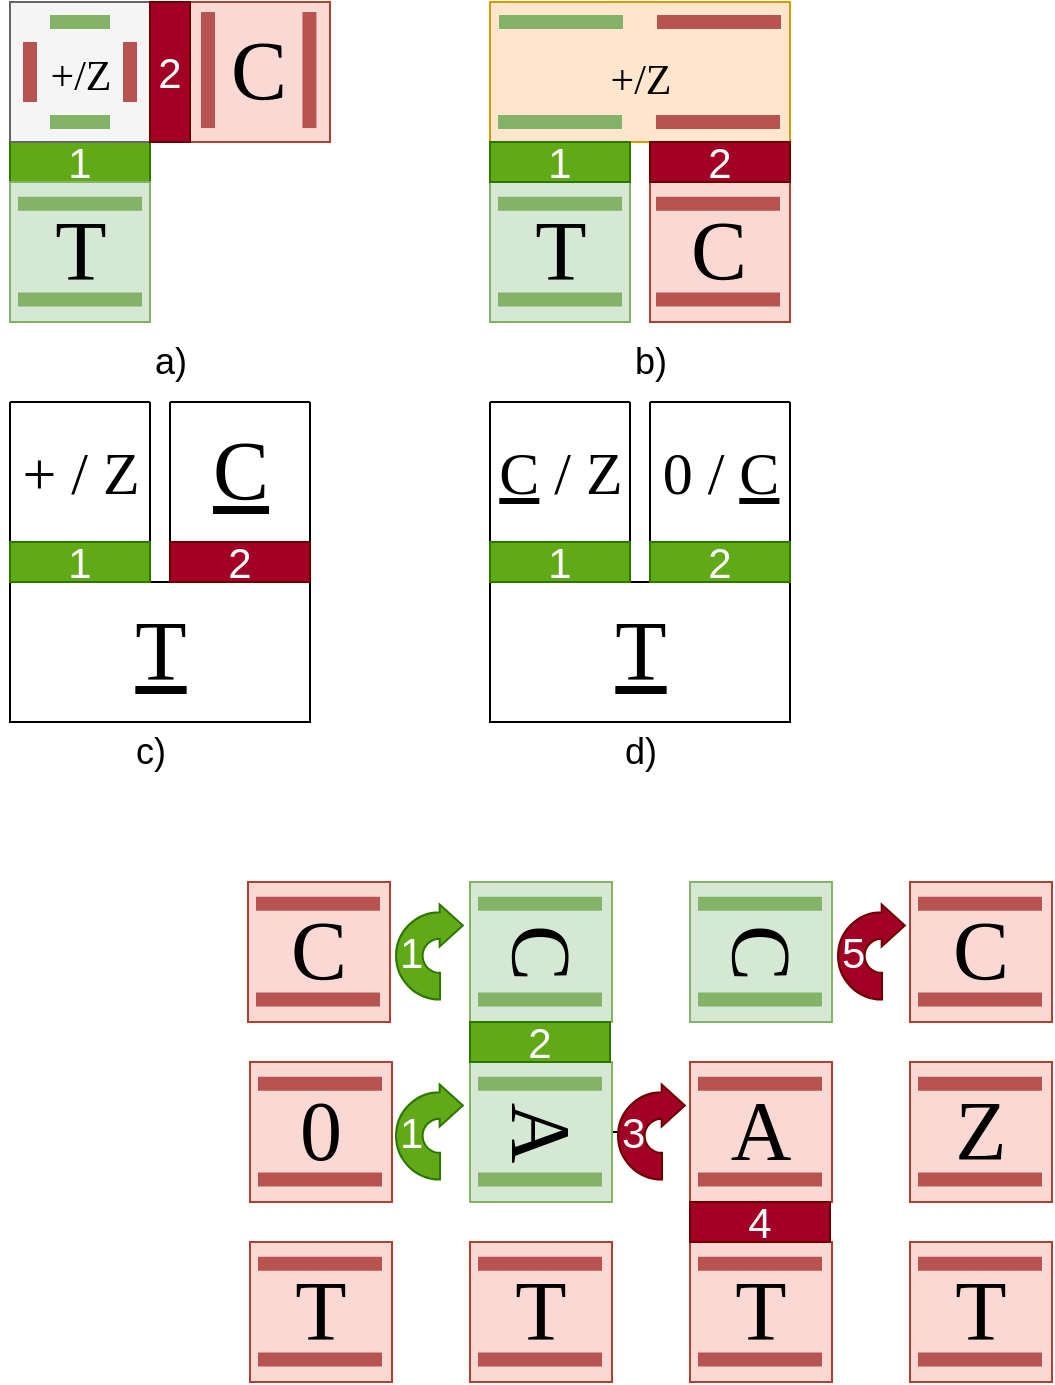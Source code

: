 <mxfile version="28.0.7">
  <diagram name="Page-1" id="nvPgF2uKXpndHgitnm1l">
    <mxGraphModel dx="570" dy="346" grid="1" gridSize="10" guides="1" tooltips="1" connect="1" arrows="1" fold="1" page="1" pageScale="1" pageWidth="827" pageHeight="1169" math="0" shadow="0">
      <root>
        <mxCell id="0" />
        <mxCell id="1" parent="0" />
        <mxCell id="uUMKanFMK57B4EQ0Y6xT-107" value="" style="rounded=0;whiteSpace=wrap;html=1;fillColor=#fad9d5;strokeColor=#ae4132;" vertex="1" parent="1">
          <mxGeometry x="170" y="80" width="70" height="70" as="geometry" />
        </mxCell>
        <mxCell id="quCFVB519tc5CZQaFRDl-12" value="" style="swimlane;startSize=0;" parent="1" vertex="1">
          <mxGeometry x="80" y="370" width="150" height="70" as="geometry" />
        </mxCell>
        <mxCell id="quCFVB519tc5CZQaFRDl-35" value="&lt;u&gt;&lt;font&gt;T&lt;/font&gt;&lt;/u&gt;" style="text;html=1;align=center;verticalAlign=middle;resizable=0;points=[];autosize=1;strokeColor=none;fillColor=none;fontSize=42;fontFamily=Garamond;" parent="quCFVB519tc5CZQaFRDl-12" vertex="1">
          <mxGeometry x="50" y="5" width="50" height="60" as="geometry" />
        </mxCell>
        <mxCell id="quCFVB519tc5CZQaFRDl-13" value="" style="swimlane;startSize=0;" parent="1" vertex="1">
          <mxGeometry x="80" y="280" width="70" height="70" as="geometry" />
        </mxCell>
        <mxCell id="quCFVB519tc5CZQaFRDl-33" value="&lt;font style=&quot;font-size: 30px;&quot;&gt;+ / Z&lt;/font&gt;" style="text;html=1;align=center;verticalAlign=middle;resizable=0;points=[];autosize=1;strokeColor=none;fillColor=none;fontSize=32;fontFamily=Garamond;" parent="quCFVB519tc5CZQaFRDl-13" vertex="1">
          <mxGeometry x="-5" y="10" width="80" height="50" as="geometry" />
        </mxCell>
        <mxCell id="quCFVB519tc5CZQaFRDl-14" value="" style="swimlane;startSize=0;" parent="1" vertex="1">
          <mxGeometry x="160" y="280" width="70" height="70" as="geometry" />
        </mxCell>
        <mxCell id="quCFVB519tc5CZQaFRDl-34" value="&lt;u&gt;&lt;font&gt;C&lt;/font&gt;&lt;/u&gt;" style="text;html=1;align=center;verticalAlign=middle;resizable=0;points=[];autosize=1;strokeColor=none;fillColor=none;fontSize=42;fontFamily=Garamond;" parent="quCFVB519tc5CZQaFRDl-14" vertex="1">
          <mxGeometry x="10" y="5" width="50" height="60" as="geometry" />
        </mxCell>
        <mxCell id="quCFVB519tc5CZQaFRDl-15" value="" style="swimlane;startSize=0;" parent="1" vertex="1">
          <mxGeometry x="320" y="370" width="150" height="70" as="geometry" />
        </mxCell>
        <mxCell id="quCFVB519tc5CZQaFRDl-39" value="&lt;u&gt;&lt;font&gt;T&lt;/font&gt;&lt;/u&gt;" style="text;html=1;align=center;verticalAlign=middle;resizable=0;points=[];autosize=1;strokeColor=none;fillColor=none;fontSize=42;fontFamily=Garamond;" parent="quCFVB519tc5CZQaFRDl-15" vertex="1">
          <mxGeometry x="50" y="5" width="50" height="60" as="geometry" />
        </mxCell>
        <mxCell id="quCFVB519tc5CZQaFRDl-16" value="" style="swimlane;startSize=0;" parent="1" vertex="1">
          <mxGeometry x="320" y="280" width="70" height="70" as="geometry" />
        </mxCell>
        <mxCell id="quCFVB519tc5CZQaFRDl-36" value="&lt;u&gt;C&lt;/u&gt; / Z" style="text;html=1;align=center;verticalAlign=middle;resizable=0;points=[];autosize=1;strokeColor=none;fillColor=none;fontSize=30;fontFamily=Garamond;" parent="quCFVB519tc5CZQaFRDl-16" vertex="1">
          <mxGeometry x="-10" y="10" width="90" height="50" as="geometry" />
        </mxCell>
        <mxCell id="quCFVB519tc5CZQaFRDl-17" value="" style="swimlane;startSize=0;" parent="1" vertex="1">
          <mxGeometry x="400" y="280" width="70" height="70" as="geometry" />
        </mxCell>
        <mxCell id="quCFVB519tc5CZQaFRDl-37" value="0 / &lt;u&gt;C&lt;/u&gt;" style="text;html=1;align=center;verticalAlign=middle;resizable=0;points=[];autosize=1;strokeColor=none;fillColor=none;fontSize=30;fontFamily=Garamond;" parent="quCFVB519tc5CZQaFRDl-17" vertex="1">
          <mxGeometry x="-5" y="10" width="80" height="50" as="geometry" />
        </mxCell>
        <mxCell id="quCFVB519tc5CZQaFRDl-40" value="a)" style="text;html=1;align=center;verticalAlign=middle;resizable=0;points=[];autosize=1;strokeColor=none;fillColor=none;fontSize=18;" parent="1" vertex="1">
          <mxGeometry x="140" y="240" width="40" height="40" as="geometry" />
        </mxCell>
        <mxCell id="quCFVB519tc5CZQaFRDl-41" value="b)" style="text;html=1;align=center;verticalAlign=middle;resizable=0;points=[];autosize=1;strokeColor=none;fillColor=none;fontSize=18;" parent="1" vertex="1">
          <mxGeometry x="380" y="240" width="40" height="40" as="geometry" />
        </mxCell>
        <mxCell id="quCFVB519tc5CZQaFRDl-42" value="c)" style="text;html=1;align=center;verticalAlign=middle;resizable=0;points=[];autosize=1;strokeColor=none;fillColor=none;fontSize=18;" parent="1" vertex="1">
          <mxGeometry x="130" y="435" width="40" height="40" as="geometry" />
        </mxCell>
        <mxCell id="quCFVB519tc5CZQaFRDl-43" value="d)" style="text;html=1;align=center;verticalAlign=middle;resizable=0;points=[];autosize=1;strokeColor=none;fillColor=none;fontSize=18;" parent="1" vertex="1">
          <mxGeometry x="375" y="435" width="40" height="40" as="geometry" />
        </mxCell>
        <mxCell id="Zl_guKD1lhq5TGo22soF-39" value="1" style="html=1;shadow=0;dashed=0;align=left;verticalAlign=middle;shape=mxgraph.arrows2.uTurnArrow;dy=6.66;arrowHead=20.98;dx2=11.59;fillColor=#60a917;strokeColor=#2D7600;movable=1;resizable=1;rotatable=1;deletable=1;editable=1;locked=0;connectable=1;fontFamily=Helvetica;fontStyle=0;fontSize=21;fontColor=#ffffff;" parent="1" vertex="1">
          <mxGeometry x="273" y="531.25" width="22" height="47.5" as="geometry" />
        </mxCell>
        <mxCell id="Zl_guKD1lhq5TGo22soF-120" value="&lt;font style=&quot;font-size: 21px;&quot;&gt;1&lt;/font&gt;" style="rounded=0;whiteSpace=wrap;html=1;fillColor=#60a917;fontColor=#ffffff;strokeColor=#2D7600;" parent="1" vertex="1">
          <mxGeometry x="80" y="150" width="70" height="20" as="geometry" />
        </mxCell>
        <mxCell id="Zl_guKD1lhq5TGo22soF-124" value="1" style="rounded=0;whiteSpace=wrap;html=1;fillColor=#60a917;fontColor=#ffffff;strokeColor=#2D7600;fontSize=21;" parent="1" vertex="1">
          <mxGeometry x="80" y="350" width="70" height="20" as="geometry" />
        </mxCell>
        <mxCell id="Zl_guKD1lhq5TGo22soF-125" value="2" style="rounded=0;whiteSpace=wrap;html=1;fillColor=#a20025;fontColor=#ffffff;strokeColor=#6F0000;fontSize=21;" parent="1" vertex="1">
          <mxGeometry x="160" y="350" width="70" height="20" as="geometry" />
        </mxCell>
        <mxCell id="Zl_guKD1lhq5TGo22soF-126" value="1" style="rounded=0;whiteSpace=wrap;html=1;fillColor=#60a917;fontColor=#ffffff;strokeColor=#2D7600;fontSize=21;" parent="1" vertex="1">
          <mxGeometry x="320" y="350" width="70" height="20" as="geometry" />
        </mxCell>
        <mxCell id="Zl_guKD1lhq5TGo22soF-127" value="2" style="rounded=0;whiteSpace=wrap;html=1;fillColor=#60a917;fontColor=#ffffff;strokeColor=#2D7600;fontSize=21;" parent="1" vertex="1">
          <mxGeometry x="400" y="350" width="70" height="20" as="geometry" />
        </mxCell>
        <mxCell id="Zl_guKD1lhq5TGo22soF-134" value="1" style="html=1;shadow=0;dashed=0;align=left;verticalAlign=middle;shape=mxgraph.arrows2.uTurnArrow;dy=6.66;arrowHead=20.98;dx2=11.59;fillColor=#60a917;strokeColor=#2D7600;movable=1;resizable=1;rotatable=1;deletable=1;editable=1;locked=0;connectable=1;fontFamily=Helvetica;fontStyle=0;fontSize=21;fontColor=#ffffff;" parent="1" vertex="1">
          <mxGeometry x="273" y="621.25" width="22" height="47.5" as="geometry" />
        </mxCell>
        <mxCell id="uUMKanFMK57B4EQ0Y6xT-67" value="" style="edgeStyle=orthogonalEdgeStyle;rounded=0;orthogonalLoop=1;jettySize=auto;html=1;" edge="1" parent="1" source="Zl_guKD1lhq5TGo22soF-135" target="uUMKanFMK57B4EQ0Y6xT-64">
          <mxGeometry relative="1" as="geometry" />
        </mxCell>
        <mxCell id="Zl_guKD1lhq5TGo22soF-135" value="3" style="html=1;shadow=0;dashed=0;align=left;verticalAlign=middle;shape=mxgraph.arrows2.uTurnArrow;dy=6.66;arrowHead=20.98;dx2=11.59;fillColor=#a20025;strokeColor=#6F0000;movable=1;resizable=1;rotatable=1;deletable=1;editable=1;locked=0;connectable=1;fontFamily=Helvetica;fontStyle=0;fontSize=21;fontColor=#ffffff;" parent="1" vertex="1">
          <mxGeometry x="384" y="621.25" width="22" height="47.5" as="geometry" />
        </mxCell>
        <mxCell id="Zl_guKD1lhq5TGo22soF-136" value="&lt;div&gt;5&lt;/div&gt;" style="html=1;shadow=0;dashed=0;align=left;verticalAlign=middle;shape=mxgraph.arrows2.uTurnArrow;dy=6.66;arrowHead=20.98;dx2=11.59;fillColor=#a20025;strokeColor=#6F0000;movable=1;resizable=1;rotatable=1;deletable=1;editable=1;locked=0;connectable=1;fontFamily=Helvetica;fontStyle=0;fontSize=21;fontColor=#ffffff;" parent="1" vertex="1">
          <mxGeometry x="494" y="531.25" width="22" height="47.5" as="geometry" />
        </mxCell>
        <mxCell id="uUMKanFMK57B4EQ0Y6xT-7" value="" style="group;fillColor=#d5e8d4;strokeColor=#82b366;container=0;" vertex="1" connectable="0" parent="1">
          <mxGeometry x="199" y="520" width="71" height="70" as="geometry" />
        </mxCell>
        <mxCell id="uUMKanFMK57B4EQ0Y6xT-14" value="" style="rounded=0;whiteSpace=wrap;html=1;fillColor=#fad9d5;strokeColor=#ae4132;" vertex="1" parent="1">
          <mxGeometry x="200" y="610" width="71" height="70" as="geometry" />
        </mxCell>
        <mxCell id="uUMKanFMK57B4EQ0Y6xT-15" value="" style="endArrow=none;html=1;rounded=0;strokeWidth=7;fillColor=#f8cecc;strokeColor=#b85450;" edge="1" parent="1">
          <mxGeometry width="50" height="50" relative="1" as="geometry">
            <mxPoint x="204" y="620.85" as="sourcePoint" />
            <mxPoint x="266" y="620.85" as="targetPoint" />
          </mxGeometry>
        </mxCell>
        <mxCell id="uUMKanFMK57B4EQ0Y6xT-16" value="" style="endArrow=none;html=1;rounded=0;strokeWidth=7;fillColor=#f8cecc;strokeColor=#b85450;" edge="1" parent="1">
          <mxGeometry width="50" height="50" relative="1" as="geometry">
            <mxPoint x="204" y="668.75" as="sourcePoint" />
            <mxPoint x="266" y="668.75" as="targetPoint" />
          </mxGeometry>
        </mxCell>
        <mxCell id="uUMKanFMK57B4EQ0Y6xT-17" value="0" style="text;html=1;align=center;verticalAlign=middle;resizable=0;points=[];autosize=1;strokeColor=none;fillColor=none;fontSize=42;fontFamily=Garamond;" vertex="1" parent="1">
          <mxGeometry x="215" y="615" width="40" height="60" as="geometry" />
        </mxCell>
        <mxCell id="uUMKanFMK57B4EQ0Y6xT-34" value="" style="rounded=0;whiteSpace=wrap;html=1;fillColor=#fad9d5;strokeColor=#ae4132;" vertex="1" parent="1">
          <mxGeometry x="200" y="700" width="71" height="70" as="geometry" />
        </mxCell>
        <mxCell id="uUMKanFMK57B4EQ0Y6xT-35" value="" style="endArrow=none;html=1;rounded=0;strokeWidth=7;fillColor=#f8cecc;strokeColor=#b85450;" edge="1" parent="1">
          <mxGeometry width="50" height="50" relative="1" as="geometry">
            <mxPoint x="204" y="710.85" as="sourcePoint" />
            <mxPoint x="266" y="710.85" as="targetPoint" />
          </mxGeometry>
        </mxCell>
        <mxCell id="uUMKanFMK57B4EQ0Y6xT-36" value="" style="endArrow=none;html=1;rounded=0;strokeWidth=7;fillColor=#f8cecc;strokeColor=#b85450;" edge="1" parent="1">
          <mxGeometry width="50" height="50" relative="1" as="geometry">
            <mxPoint x="204" y="758.75" as="sourcePoint" />
            <mxPoint x="266" y="758.75" as="targetPoint" />
          </mxGeometry>
        </mxCell>
        <mxCell id="uUMKanFMK57B4EQ0Y6xT-37" value="T" style="text;html=1;align=center;verticalAlign=middle;resizable=0;points=[];autosize=1;strokeColor=none;fillColor=none;fontSize=42;fontFamily=Garamond;" vertex="1" parent="1">
          <mxGeometry x="210" y="705" width="50" height="60" as="geometry" />
        </mxCell>
        <mxCell id="uUMKanFMK57B4EQ0Y6xT-19" value="" style="rounded=0;whiteSpace=wrap;html=1;fillColor=#fad9d5;strokeColor=#ae4132;" vertex="1" parent="1">
          <mxGeometry x="310" y="700" width="71" height="70" as="geometry" />
        </mxCell>
        <mxCell id="uUMKanFMK57B4EQ0Y6xT-20" value="" style="endArrow=none;html=1;rounded=0;strokeWidth=7;fillColor=#f8cecc;strokeColor=#b85450;" edge="1" parent="1">
          <mxGeometry width="50" height="50" relative="1" as="geometry">
            <mxPoint x="314" y="710.85" as="sourcePoint" />
            <mxPoint x="376" y="710.85" as="targetPoint" />
          </mxGeometry>
        </mxCell>
        <mxCell id="uUMKanFMK57B4EQ0Y6xT-21" value="" style="endArrow=none;html=1;rounded=0;strokeWidth=7;fillColor=#f8cecc;strokeColor=#b85450;" edge="1" parent="1">
          <mxGeometry width="50" height="50" relative="1" as="geometry">
            <mxPoint x="314" y="758.75" as="sourcePoint" />
            <mxPoint x="376" y="758.75" as="targetPoint" />
          </mxGeometry>
        </mxCell>
        <mxCell id="uUMKanFMK57B4EQ0Y6xT-22" value="T" style="text;html=1;align=center;verticalAlign=middle;resizable=0;points=[];autosize=1;strokeColor=none;fillColor=none;fontSize=42;fontFamily=Garamond;" vertex="1" parent="1">
          <mxGeometry x="320" y="705" width="50" height="60" as="geometry" />
        </mxCell>
        <mxCell id="uUMKanFMK57B4EQ0Y6xT-39" value="" style="rounded=0;whiteSpace=wrap;html=1;fillColor=#fad9d5;strokeColor=#ae4132;" vertex="1" parent="1">
          <mxGeometry x="420" y="610" width="71" height="70" as="geometry" />
        </mxCell>
        <mxCell id="uUMKanFMK57B4EQ0Y6xT-40" value="" style="endArrow=none;html=1;rounded=0;strokeWidth=7;fillColor=#f8cecc;strokeColor=#b85450;" edge="1" parent="1">
          <mxGeometry width="50" height="50" relative="1" as="geometry">
            <mxPoint x="424" y="620.85" as="sourcePoint" />
            <mxPoint x="486" y="620.85" as="targetPoint" />
          </mxGeometry>
        </mxCell>
        <mxCell id="uUMKanFMK57B4EQ0Y6xT-41" value="" style="endArrow=none;html=1;rounded=0;strokeWidth=7;fillColor=#f8cecc;strokeColor=#b85450;" edge="1" parent="1">
          <mxGeometry width="50" height="50" relative="1" as="geometry">
            <mxPoint x="424" y="668.75" as="sourcePoint" />
            <mxPoint x="486" y="668.75" as="targetPoint" />
          </mxGeometry>
        </mxCell>
        <mxCell id="uUMKanFMK57B4EQ0Y6xT-42" value="A" style="text;html=1;align=center;verticalAlign=middle;resizable=0;points=[];autosize=1;strokeColor=none;fillColor=none;fontSize=42;fontFamily=Garamond;" vertex="1" parent="1">
          <mxGeometry x="430" y="615" width="50" height="60" as="geometry" />
        </mxCell>
        <mxCell id="uUMKanFMK57B4EQ0Y6xT-24" value="" style="rounded=0;whiteSpace=wrap;html=1;fillColor=#fad9d5;strokeColor=#ae4132;" vertex="1" parent="1">
          <mxGeometry x="420" y="700" width="71" height="70" as="geometry" />
        </mxCell>
        <mxCell id="uUMKanFMK57B4EQ0Y6xT-25" value="" style="endArrow=none;html=1;rounded=0;strokeWidth=7;fillColor=#f8cecc;strokeColor=#b85450;" edge="1" parent="1">
          <mxGeometry width="50" height="50" relative="1" as="geometry">
            <mxPoint x="424" y="710.85" as="sourcePoint" />
            <mxPoint x="486" y="710.85" as="targetPoint" />
          </mxGeometry>
        </mxCell>
        <mxCell id="uUMKanFMK57B4EQ0Y6xT-26" value="" style="endArrow=none;html=1;rounded=0;strokeWidth=7;fillColor=#f8cecc;strokeColor=#b85450;" edge="1" parent="1">
          <mxGeometry width="50" height="50" relative="1" as="geometry">
            <mxPoint x="424" y="758.75" as="sourcePoint" />
            <mxPoint x="486" y="758.75" as="targetPoint" />
          </mxGeometry>
        </mxCell>
        <mxCell id="uUMKanFMK57B4EQ0Y6xT-27" value="T" style="text;html=1;align=center;verticalAlign=middle;resizable=0;points=[];autosize=1;strokeColor=none;fillColor=none;fontSize=42;fontFamily=Garamond;" vertex="1" parent="1">
          <mxGeometry x="430" y="705" width="50" height="60" as="geometry" />
        </mxCell>
        <mxCell id="uUMKanFMK57B4EQ0Y6xT-29" value="" style="rounded=0;whiteSpace=wrap;html=1;fillColor=#fad9d5;strokeColor=#ae4132;" vertex="1" parent="1">
          <mxGeometry x="530" y="700" width="71" height="70" as="geometry" />
        </mxCell>
        <mxCell id="uUMKanFMK57B4EQ0Y6xT-30" value="" style="endArrow=none;html=1;rounded=0;strokeWidth=7;fillColor=#f8cecc;strokeColor=#b85450;" edge="1" parent="1">
          <mxGeometry width="50" height="50" relative="1" as="geometry">
            <mxPoint x="534" y="710.85" as="sourcePoint" />
            <mxPoint x="596" y="710.85" as="targetPoint" />
          </mxGeometry>
        </mxCell>
        <mxCell id="uUMKanFMK57B4EQ0Y6xT-31" value="" style="endArrow=none;html=1;rounded=0;strokeWidth=7;fillColor=#f8cecc;strokeColor=#b85450;" edge="1" parent="1">
          <mxGeometry width="50" height="50" relative="1" as="geometry">
            <mxPoint x="534" y="758.75" as="sourcePoint" />
            <mxPoint x="596" y="758.75" as="targetPoint" />
          </mxGeometry>
        </mxCell>
        <mxCell id="uUMKanFMK57B4EQ0Y6xT-32" value="T" style="text;html=1;align=center;verticalAlign=middle;resizable=0;points=[];autosize=1;strokeColor=none;fillColor=none;fontSize=42;fontFamily=Garamond;" vertex="1" parent="1">
          <mxGeometry x="540" y="705" width="50" height="60" as="geometry" />
        </mxCell>
        <mxCell id="uUMKanFMK57B4EQ0Y6xT-44" value="" style="rounded=0;whiteSpace=wrap;html=1;fillColor=#fad9d5;strokeColor=#ae4132;" vertex="1" parent="1">
          <mxGeometry x="530" y="610" width="71" height="70" as="geometry" />
        </mxCell>
        <mxCell id="uUMKanFMK57B4EQ0Y6xT-45" value="" style="endArrow=none;html=1;rounded=0;strokeWidth=7;fillColor=#f8cecc;strokeColor=#b85450;" edge="1" parent="1">
          <mxGeometry width="50" height="50" relative="1" as="geometry">
            <mxPoint x="534" y="620.85" as="sourcePoint" />
            <mxPoint x="596" y="620.85" as="targetPoint" />
          </mxGeometry>
        </mxCell>
        <mxCell id="uUMKanFMK57B4EQ0Y6xT-46" value="" style="endArrow=none;html=1;rounded=0;strokeWidth=7;fillColor=#f8cecc;strokeColor=#b85450;" edge="1" parent="1">
          <mxGeometry width="50" height="50" relative="1" as="geometry">
            <mxPoint x="534" y="668.75" as="sourcePoint" />
            <mxPoint x="596" y="668.75" as="targetPoint" />
          </mxGeometry>
        </mxCell>
        <mxCell id="uUMKanFMK57B4EQ0Y6xT-47" value="Z" style="text;html=1;align=center;verticalAlign=middle;resizable=0;points=[];autosize=1;strokeColor=none;fillColor=none;fontSize=42;fontFamily=Garamond;" vertex="1" parent="1">
          <mxGeometry x="540" y="615" width="50" height="60" as="geometry" />
        </mxCell>
        <mxCell id="uUMKanFMK57B4EQ0Y6xT-9" value="" style="rounded=0;whiteSpace=wrap;html=1;fillColor=#fad9d5;strokeColor=#ae4132;" vertex="1" parent="1">
          <mxGeometry x="530" y="520" width="71" height="70" as="geometry" />
        </mxCell>
        <mxCell id="uUMKanFMK57B4EQ0Y6xT-10" value="" style="endArrow=none;html=1;rounded=0;strokeWidth=7;fillColor=#f8cecc;strokeColor=#b85450;" edge="1" parent="1">
          <mxGeometry width="50" height="50" relative="1" as="geometry">
            <mxPoint x="534" y="530.85" as="sourcePoint" />
            <mxPoint x="596" y="530.85" as="targetPoint" />
          </mxGeometry>
        </mxCell>
        <mxCell id="uUMKanFMK57B4EQ0Y6xT-11" value="" style="endArrow=none;html=1;rounded=0;strokeWidth=7;fillColor=#f8cecc;strokeColor=#b85450;" edge="1" parent="1">
          <mxGeometry width="50" height="50" relative="1" as="geometry">
            <mxPoint x="534" y="578.75" as="sourcePoint" />
            <mxPoint x="596" y="578.75" as="targetPoint" />
          </mxGeometry>
        </mxCell>
        <mxCell id="uUMKanFMK57B4EQ0Y6xT-12" value="&lt;font&gt;C&lt;/font&gt;" style="text;html=1;align=center;verticalAlign=middle;resizable=0;points=[];autosize=1;strokeColor=none;fillColor=none;fontSize=42;fontFamily=Garamond;" vertex="1" parent="1">
          <mxGeometry x="540" y="525" width="50" height="60" as="geometry" />
        </mxCell>
        <mxCell id="uUMKanFMK57B4EQ0Y6xT-5" value="" style="rounded=0;whiteSpace=wrap;html=1;fillColor=#fad9d5;strokeColor=#ae4132;" vertex="1" parent="1">
          <mxGeometry x="199" y="520" width="71" height="70" as="geometry" />
        </mxCell>
        <mxCell id="Zl_guKD1lhq5TGo22soF-29" value="" style="endArrow=none;html=1;rounded=0;strokeWidth=7;fillColor=#f8cecc;strokeColor=#b85450;" parent="1" edge="1">
          <mxGeometry width="50" height="50" relative="1" as="geometry">
            <mxPoint x="203" y="530.85" as="sourcePoint" />
            <mxPoint x="265" y="530.85" as="targetPoint" />
          </mxGeometry>
        </mxCell>
        <mxCell id="Zl_guKD1lhq5TGo22soF-30" value="" style="endArrow=none;html=1;rounded=0;strokeWidth=7;fillColor=#f8cecc;strokeColor=#b85450;" parent="1" edge="1">
          <mxGeometry width="50" height="50" relative="1" as="geometry">
            <mxPoint x="203" y="578.75" as="sourcePoint" />
            <mxPoint x="265" y="578.75" as="targetPoint" />
          </mxGeometry>
        </mxCell>
        <mxCell id="Zl_guKD1lhq5TGo22soF-28" value="&lt;font&gt;C&lt;/font&gt;" style="text;html=1;align=center;verticalAlign=middle;resizable=0;points=[];autosize=1;strokeColor=none;fillColor=none;fontSize=42;fontFamily=Garamond;" parent="1" vertex="1">
          <mxGeometry x="209" y="525" width="50" height="60" as="geometry" />
        </mxCell>
        <mxCell id="uUMKanFMK57B4EQ0Y6xT-49" value="" style="rounded=0;whiteSpace=wrap;html=1;fillColor=#d5e8d4;strokeColor=#82b366;" vertex="1" parent="1">
          <mxGeometry x="310" y="520" width="71" height="70" as="geometry" />
        </mxCell>
        <mxCell id="Zl_guKD1lhq5TGo22soF-46" value="&lt;font&gt;C&lt;/font&gt;" style="text;html=1;align=center;verticalAlign=middle;resizable=0;points=[];autosize=1;strokeColor=none;fillColor=none;fontSize=42;fontFamily=Garamond;rotation=90;" parent="1" vertex="1">
          <mxGeometry x="320" y="525" width="50" height="60" as="geometry" />
        </mxCell>
        <mxCell id="uUMKanFMK57B4EQ0Y6xT-50" value="" style="endArrow=none;html=1;rounded=0;strokeWidth=7;fillColor=#d5e8d4;strokeColor=#82b366;" edge="1" parent="1">
          <mxGeometry width="50" height="50" relative="1" as="geometry">
            <mxPoint x="314" y="530.85" as="sourcePoint" />
            <mxPoint x="376" y="530.85" as="targetPoint" />
          </mxGeometry>
        </mxCell>
        <mxCell id="uUMKanFMK57B4EQ0Y6xT-51" value="" style="endArrow=none;html=1;rounded=0;strokeWidth=7;fillColor=#d5e8d4;strokeColor=#82b366;" edge="1" parent="1">
          <mxGeometry width="50" height="50" relative="1" as="geometry">
            <mxPoint x="314" y="578.75" as="sourcePoint" />
            <mxPoint x="376" y="578.75" as="targetPoint" />
          </mxGeometry>
        </mxCell>
        <mxCell id="uUMKanFMK57B4EQ0Y6xT-58" value="" style="rounded=0;whiteSpace=wrap;html=1;fillColor=#d5e8d4;strokeColor=#82b366;" vertex="1" parent="1">
          <mxGeometry x="420" y="520" width="71" height="70" as="geometry" />
        </mxCell>
        <mxCell id="uUMKanFMK57B4EQ0Y6xT-59" value="&lt;font&gt;C&lt;/font&gt;" style="text;html=1;align=center;verticalAlign=middle;resizable=0;points=[];autosize=1;strokeColor=none;fillColor=none;fontSize=42;fontFamily=Garamond;rotation=90;" vertex="1" parent="1">
          <mxGeometry x="430" y="525" width="50" height="60" as="geometry" />
        </mxCell>
        <mxCell id="uUMKanFMK57B4EQ0Y6xT-60" value="" style="endArrow=none;html=1;rounded=0;strokeWidth=7;fillColor=#d5e8d4;strokeColor=#82b366;" edge="1" parent="1">
          <mxGeometry width="50" height="50" relative="1" as="geometry">
            <mxPoint x="424" y="530.85" as="sourcePoint" />
            <mxPoint x="486" y="530.85" as="targetPoint" />
          </mxGeometry>
        </mxCell>
        <mxCell id="uUMKanFMK57B4EQ0Y6xT-61" value="" style="endArrow=none;html=1;rounded=0;strokeWidth=7;fillColor=#d5e8d4;strokeColor=#82b366;" edge="1" parent="1">
          <mxGeometry width="50" height="50" relative="1" as="geometry">
            <mxPoint x="424" y="578.75" as="sourcePoint" />
            <mxPoint x="486" y="578.75" as="targetPoint" />
          </mxGeometry>
        </mxCell>
        <mxCell id="uUMKanFMK57B4EQ0Y6xT-63" value="" style="rounded=0;whiteSpace=wrap;html=1;fillColor=#d5e8d4;strokeColor=#82b366;" vertex="1" parent="1">
          <mxGeometry x="310" y="610" width="71" height="70" as="geometry" />
        </mxCell>
        <mxCell id="uUMKanFMK57B4EQ0Y6xT-64" value="A" style="text;html=1;align=center;verticalAlign=middle;resizable=0;points=[];autosize=1;strokeColor=none;fillColor=none;fontSize=42;fontFamily=Garamond;rotation=90;" vertex="1" parent="1">
          <mxGeometry x="320" y="615" width="50" height="60" as="geometry" />
        </mxCell>
        <mxCell id="uUMKanFMK57B4EQ0Y6xT-65" value="" style="endArrow=none;html=1;rounded=0;strokeWidth=7;fillColor=#d5e8d4;strokeColor=#82b366;" edge="1" parent="1">
          <mxGeometry width="50" height="50" relative="1" as="geometry">
            <mxPoint x="314" y="620.85" as="sourcePoint" />
            <mxPoint x="376" y="620.85" as="targetPoint" />
          </mxGeometry>
        </mxCell>
        <mxCell id="uUMKanFMK57B4EQ0Y6xT-66" value="" style="endArrow=none;html=1;rounded=0;strokeWidth=7;fillColor=#d5e8d4;strokeColor=#82b366;" edge="1" parent="1">
          <mxGeometry width="50" height="50" relative="1" as="geometry">
            <mxPoint x="314" y="668.75" as="sourcePoint" />
            <mxPoint x="376" y="668.75" as="targetPoint" />
          </mxGeometry>
        </mxCell>
        <mxCell id="Zl_guKD1lhq5TGo22soF-128" value="2" style="rounded=0;whiteSpace=wrap;html=1;fillColor=#60a917;strokeColor=#2D7600;fontSize=21;fontColor=#ffffff;" parent="1" vertex="1">
          <mxGeometry x="310" y="590" width="70" height="20" as="geometry" />
        </mxCell>
        <mxCell id="Zl_guKD1lhq5TGo22soF-129" value="4" style="rounded=0;whiteSpace=wrap;html=1;fillColor=#a20025;strokeColor=#6F0000;fontSize=21;fontColor=#ffffff;" parent="1" vertex="1">
          <mxGeometry x="420" y="680" width="70" height="20" as="geometry" />
        </mxCell>
        <mxCell id="uUMKanFMK57B4EQ0Y6xT-74" value="" style="group;fillColor=#d5e8d4;strokeColor=#82b366;container=0;" vertex="1" connectable="0" parent="1">
          <mxGeometry x="320" y="170" width="70" height="70" as="geometry" />
        </mxCell>
        <mxCell id="uUMKanFMK57B4EQ0Y6xT-77" value="" style="endArrow=none;html=1;rounded=0;strokeWidth=7;fillColor=#d5e8d4;strokeColor=#82b366;" edge="1" parent="1">
          <mxGeometry width="50" height="50" relative="1" as="geometry">
            <mxPoint x="324" y="180.85" as="sourcePoint" />
            <mxPoint x="386" y="180.85" as="targetPoint" />
          </mxGeometry>
        </mxCell>
        <mxCell id="uUMKanFMK57B4EQ0Y6xT-78" value="" style="endArrow=none;html=1;rounded=0;strokeWidth=7;fillColor=#d5e8d4;strokeColor=#82b366;" edge="1" parent="1">
          <mxGeometry width="50" height="50" relative="1" as="geometry">
            <mxPoint x="324" y="228.75" as="sourcePoint" />
            <mxPoint x="386" y="228.75" as="targetPoint" />
          </mxGeometry>
        </mxCell>
        <mxCell id="uUMKanFMK57B4EQ0Y6xT-79" value="T" style="text;html=1;align=center;verticalAlign=middle;resizable=0;points=[];autosize=1;strokeColor=none;fillColor=none;fontSize=42;fontFamily=Garamond;" vertex="1" parent="1">
          <mxGeometry x="330" y="175" width="50" height="60" as="geometry" />
        </mxCell>
        <mxCell id="uUMKanFMK57B4EQ0Y6xT-89" value="" style="rounded=0;whiteSpace=wrap;html=1;fillColor=#ffe6cc;strokeColor=#d79b00;" vertex="1" parent="1">
          <mxGeometry x="320" y="80" width="150" height="70" as="geometry" />
        </mxCell>
        <mxCell id="uUMKanFMK57B4EQ0Y6xT-92" value="&lt;font style=&quot;font-size: 21px;&quot;&gt;+/Z&lt;/font&gt;" style="text;html=1;align=center;verticalAlign=middle;resizable=0;points=[];autosize=1;strokeColor=none;fillColor=none;fontSize=31;fontFamily=Garamond;" vertex="1" parent="1">
          <mxGeometry x="369.997" y="90" width="50" height="50" as="geometry" />
        </mxCell>
        <mxCell id="uUMKanFMK57B4EQ0Y6xT-69" value="" style="rounded=0;whiteSpace=wrap;html=1;fillColor=#fad9d5;strokeColor=#ae4132;" vertex="1" parent="1">
          <mxGeometry x="400" y="170" width="70" height="70" as="geometry" />
        </mxCell>
        <mxCell id="uUMKanFMK57B4EQ0Y6xT-70" value="" style="endArrow=none;html=1;rounded=0;strokeWidth=7;fillColor=#f8cecc;strokeColor=#b85450;" edge="1" parent="1">
          <mxGeometry width="50" height="50" relative="1" as="geometry">
            <mxPoint x="403" y="180.85" as="sourcePoint" />
            <mxPoint x="465" y="180.85" as="targetPoint" />
          </mxGeometry>
        </mxCell>
        <mxCell id="uUMKanFMK57B4EQ0Y6xT-71" value="" style="endArrow=none;html=1;rounded=0;strokeWidth=7;fillColor=#f8cecc;strokeColor=#b85450;" edge="1" parent="1">
          <mxGeometry width="50" height="50" relative="1" as="geometry">
            <mxPoint x="403" y="228.75" as="sourcePoint" />
            <mxPoint x="465" y="228.75" as="targetPoint" />
          </mxGeometry>
        </mxCell>
        <mxCell id="uUMKanFMK57B4EQ0Y6xT-72" value="&lt;font&gt;C&lt;/font&gt;" style="text;html=1;align=center;verticalAlign=middle;resizable=0;points=[];autosize=1;strokeColor=none;fillColor=none;fontSize=42;fontFamily=Garamond;" vertex="1" parent="1">
          <mxGeometry x="409" y="175" width="50" height="60" as="geometry" />
        </mxCell>
        <mxCell id="uUMKanFMK57B4EQ0Y6xT-94" value="" style="endArrow=none;html=1;rounded=0;strokeWidth=7;fillColor=#f8cecc;strokeColor=#b85450;" edge="1" parent="1">
          <mxGeometry width="50" height="50" relative="1" as="geometry">
            <mxPoint x="403.5" y="90.0" as="sourcePoint" />
            <mxPoint x="465.5" y="90.0" as="targetPoint" />
          </mxGeometry>
        </mxCell>
        <mxCell id="uUMKanFMK57B4EQ0Y6xT-95" value="" style="endArrow=none;html=1;rounded=0;strokeWidth=7;fillColor=#d5e8d4;strokeColor=#82b366;" edge="1" parent="1">
          <mxGeometry width="50" height="50" relative="1" as="geometry">
            <mxPoint x="324.5" y="90.0" as="sourcePoint" />
            <mxPoint x="386.5" y="90.0" as="targetPoint" />
          </mxGeometry>
        </mxCell>
        <mxCell id="uUMKanFMK57B4EQ0Y6xT-96" value="" style="endArrow=none;html=1;rounded=0;strokeWidth=7;fillColor=#f8cecc;strokeColor=#b85450;" edge="1" parent="1">
          <mxGeometry width="50" height="50" relative="1" as="geometry">
            <mxPoint x="403" y="140.0" as="sourcePoint" />
            <mxPoint x="465" y="140.0" as="targetPoint" />
          </mxGeometry>
        </mxCell>
        <mxCell id="uUMKanFMK57B4EQ0Y6xT-97" value="" style="endArrow=none;html=1;rounded=0;strokeWidth=7;fillColor=#d5e8d4;strokeColor=#82b366;" edge="1" parent="1">
          <mxGeometry width="50" height="50" relative="1" as="geometry">
            <mxPoint x="324" y="140.0" as="sourcePoint" />
            <mxPoint x="386" y="140.0" as="targetPoint" />
          </mxGeometry>
        </mxCell>
        <mxCell id="Zl_guKD1lhq5TGo22soF-121" value="2" style="rounded=0;whiteSpace=wrap;html=1;fillColor=#a20025;fontColor=#ffffff;strokeColor=#6F0000;fontSize=21;" parent="1" vertex="1">
          <mxGeometry x="400" y="150" width="70" height="20" as="geometry" />
        </mxCell>
        <mxCell id="Zl_guKD1lhq5TGo22soF-122" value="1" style="rounded=0;whiteSpace=wrap;html=1;fillColor=#60a917;fontColor=#ffffff;strokeColor=#2D7600;fontSize=21;" parent="1" vertex="1">
          <mxGeometry x="320" y="150" width="70" height="20" as="geometry" />
        </mxCell>
        <mxCell id="uUMKanFMK57B4EQ0Y6xT-98" value="" style="group;fillColor=#d5e8d4;strokeColor=#82b366;container=0;" vertex="1" connectable="0" parent="1">
          <mxGeometry x="80" y="170" width="70" height="70" as="geometry" />
        </mxCell>
        <mxCell id="uUMKanFMK57B4EQ0Y6xT-99" value="" style="endArrow=none;html=1;rounded=0;strokeWidth=7;fillColor=#d5e8d4;strokeColor=#82b366;" edge="1" parent="1">
          <mxGeometry width="50" height="50" relative="1" as="geometry">
            <mxPoint x="84" y="180.85" as="sourcePoint" />
            <mxPoint x="146" y="180.85" as="targetPoint" />
          </mxGeometry>
        </mxCell>
        <mxCell id="uUMKanFMK57B4EQ0Y6xT-100" value="" style="endArrow=none;html=1;rounded=0;strokeWidth=7;fillColor=#d5e8d4;strokeColor=#82b366;" edge="1" parent="1">
          <mxGeometry width="50" height="50" relative="1" as="geometry">
            <mxPoint x="84" y="228.75" as="sourcePoint" />
            <mxPoint x="146" y="228.75" as="targetPoint" />
          </mxGeometry>
        </mxCell>
        <mxCell id="uUMKanFMK57B4EQ0Y6xT-101" value="T" style="text;html=1;align=center;verticalAlign=middle;resizable=0;points=[];autosize=1;strokeColor=none;fillColor=none;fontSize=42;fontFamily=Garamond;" vertex="1" parent="1">
          <mxGeometry x="90" y="175" width="50" height="60" as="geometry" />
        </mxCell>
        <mxCell id="uUMKanFMK57B4EQ0Y6xT-102" value="" style="rounded=0;whiteSpace=wrap;html=1;fillColor=#f5f5f5;strokeColor=#666666;fontColor=#333333;" vertex="1" parent="1">
          <mxGeometry x="80" y="80" width="70" height="70" as="geometry" />
        </mxCell>
        <mxCell id="uUMKanFMK57B4EQ0Y6xT-103" value="&lt;font style=&quot;font-size: 21px;&quot;&gt;+/Z&lt;/font&gt;" style="text;html=1;align=center;verticalAlign=middle;resizable=0;points=[];autosize=1;strokeColor=none;fillColor=none;fontSize=42;fontFamily=Garamond;" vertex="1" parent="1">
          <mxGeometry x="89.997" y="80" width="50" height="60" as="geometry" />
        </mxCell>
        <mxCell id="Zl_guKD1lhq5TGo22soF-123" value="2" style="rounded=0;whiteSpace=wrap;html=1;fillColor=#a20025;fontColor=#ffffff;strokeColor=#6F0000;fontSize=21;" parent="1" vertex="1">
          <mxGeometry x="150" y="80" width="20" height="70" as="geometry" />
        </mxCell>
        <mxCell id="uUMKanFMK57B4EQ0Y6xT-104" value="&lt;font&gt;C&lt;/font&gt;" style="text;html=1;align=center;verticalAlign=middle;resizable=0;points=[];autosize=1;strokeColor=none;fillColor=none;fontSize=42;fontFamily=Garamond;" vertex="1" parent="1">
          <mxGeometry x="179" y="85" width="50" height="60" as="geometry" />
        </mxCell>
        <mxCell id="uUMKanFMK57B4EQ0Y6xT-110" value="" style="endArrow=none;html=1;rounded=0;strokeWidth=7;fillColor=#d5e8d4;strokeColor=#82b366;" edge="1" parent="1">
          <mxGeometry width="50" height="50" relative="1" as="geometry">
            <mxPoint x="100" y="140" as="sourcePoint" />
            <mxPoint x="130" y="140" as="targetPoint" />
          </mxGeometry>
        </mxCell>
        <mxCell id="uUMKanFMK57B4EQ0Y6xT-111" value="" style="endArrow=none;html=1;rounded=0;strokeWidth=7;fillColor=#f8cecc;strokeColor=#b85450;entryX=0.863;entryY=0.965;entryDx=0;entryDy=0;entryPerimeter=0;" edge="1" parent="1">
          <mxGeometry width="50" height="50" relative="1" as="geometry">
            <mxPoint x="179" y="85" as="sourcePoint" />
            <mxPoint x="179" y="143" as="targetPoint" />
          </mxGeometry>
        </mxCell>
        <mxCell id="uUMKanFMK57B4EQ0Y6xT-112" value="" style="endArrow=none;html=1;rounded=0;strokeWidth=7;fillColor=#f8cecc;strokeColor=#b85450;entryX=0.863;entryY=0.965;entryDx=0;entryDy=0;entryPerimeter=0;" edge="1" parent="1">
          <mxGeometry width="50" height="50" relative="1" as="geometry">
            <mxPoint x="229.72" y="85" as="sourcePoint" />
            <mxPoint x="229.72" y="143" as="targetPoint" />
          </mxGeometry>
        </mxCell>
        <mxCell id="uUMKanFMK57B4EQ0Y6xT-113" value="" style="endArrow=none;html=1;rounded=0;strokeWidth=7;fillColor=#d5e8d4;strokeColor=#82b366;" edge="1" parent="1">
          <mxGeometry width="50" height="50" relative="1" as="geometry">
            <mxPoint x="100" y="90" as="sourcePoint" />
            <mxPoint x="130" y="90" as="targetPoint" />
          </mxGeometry>
        </mxCell>
        <mxCell id="uUMKanFMK57B4EQ0Y6xT-114" value="" style="endArrow=none;html=1;rounded=0;strokeWidth=7;fillColor=#f8cecc;strokeColor=#b85450;" edge="1" parent="1">
          <mxGeometry width="50" height="50" relative="1" as="geometry">
            <mxPoint x="90" y="100" as="sourcePoint" />
            <mxPoint x="90" y="130" as="targetPoint" />
          </mxGeometry>
        </mxCell>
        <mxCell id="uUMKanFMK57B4EQ0Y6xT-115" value="" style="endArrow=none;html=1;rounded=0;strokeWidth=7;fillColor=#f8cecc;strokeColor=#b85450;" edge="1" parent="1">
          <mxGeometry width="50" height="50" relative="1" as="geometry">
            <mxPoint x="140" y="100" as="sourcePoint" />
            <mxPoint x="140" y="130" as="targetPoint" />
          </mxGeometry>
        </mxCell>
      </root>
    </mxGraphModel>
  </diagram>
</mxfile>
